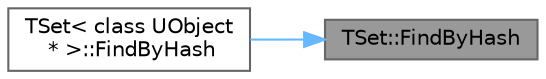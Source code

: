 digraph "TSet::FindByHash"
{
 // INTERACTIVE_SVG=YES
 // LATEX_PDF_SIZE
  bgcolor="transparent";
  edge [fontname=Helvetica,fontsize=10,labelfontname=Helvetica,labelfontsize=10];
  node [fontname=Helvetica,fontsize=10,shape=box,height=0.2,width=0.4];
  rankdir="RL";
  Node1 [id="Node000001",label="TSet::FindByHash",height=0.2,width=0.4,color="gray40", fillcolor="grey60", style="filled", fontcolor="black",tooltip="Finds an element with a pre-calculated hash and a key that can be compared to KeyType."];
  Node1 -> Node2 [id="edge1_Node000001_Node000002",dir="back",color="steelblue1",style="solid",tooltip=" "];
  Node2 [id="Node000002",label="TSet\< class UObject\l * \>::FindByHash",height=0.2,width=0.4,color="grey40", fillcolor="white", style="filled",URL="$d5/d15/classTSet.html#ab66c1bb7e491d301367dd2760a05783b",tooltip=" "];
}
